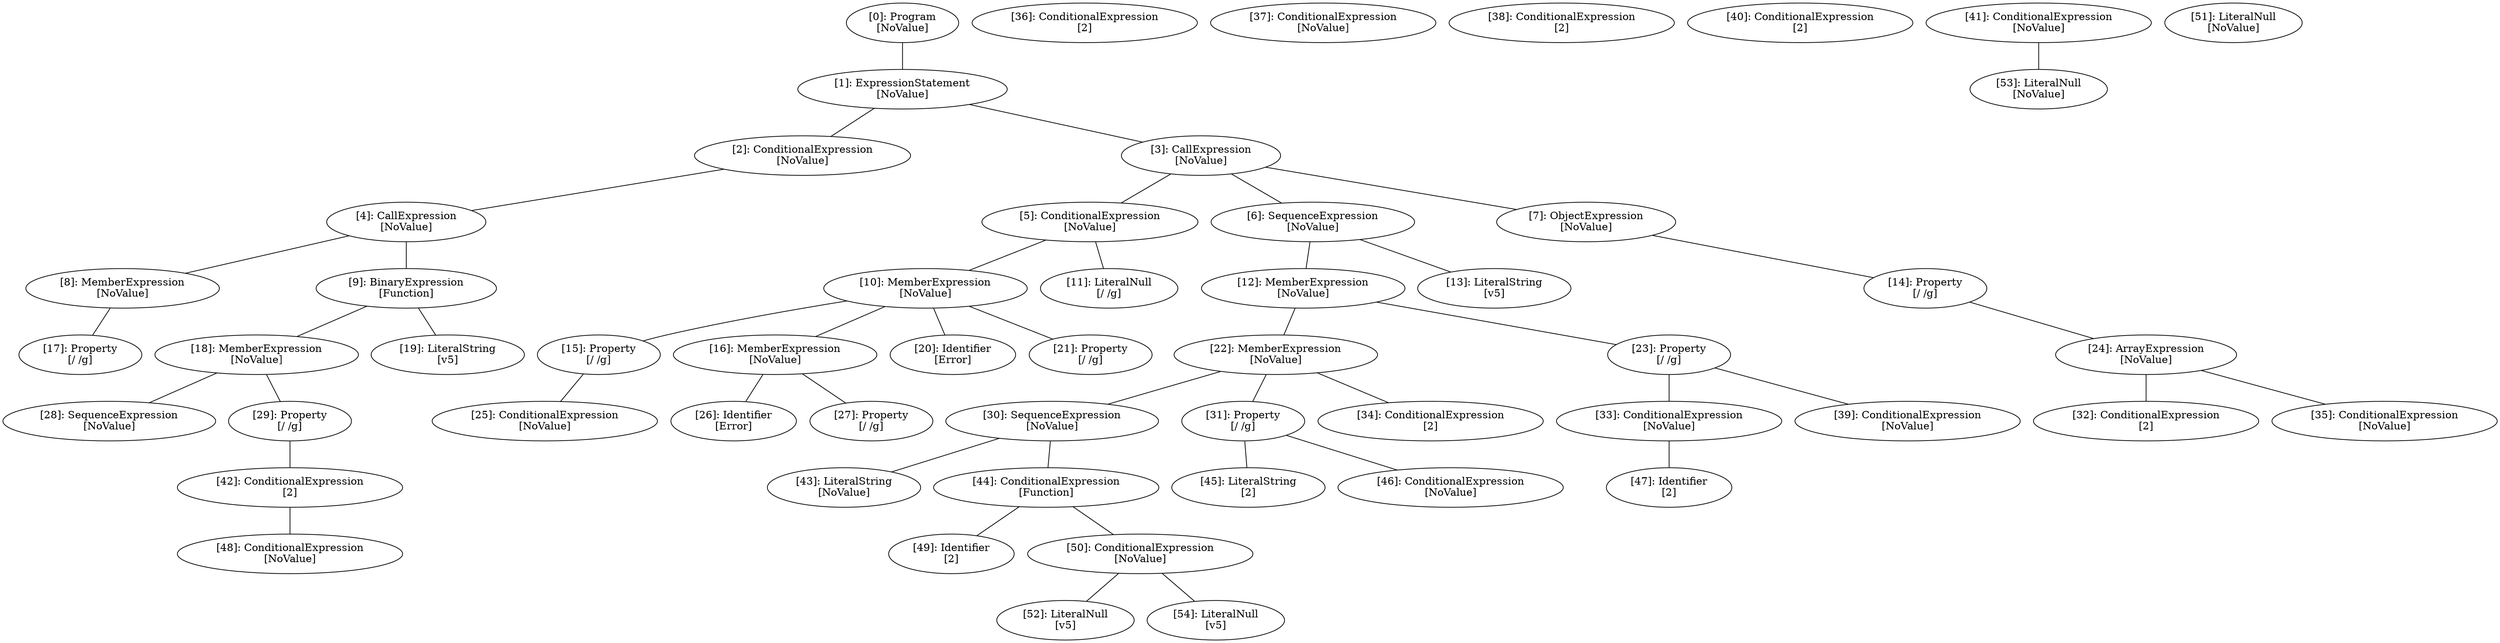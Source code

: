 // Result
graph {
	0 [label="[0]: Program
[NoValue]"]
	1 [label="[1]: ExpressionStatement
[NoValue]"]
	2 [label="[2]: ConditionalExpression
[NoValue]"]
	3 [label="[3]: CallExpression
[NoValue]"]
	4 [label="[4]: CallExpression
[NoValue]"]
	5 [label="[5]: ConditionalExpression
[NoValue]"]
	6 [label="[6]: SequenceExpression
[NoValue]"]
	7 [label="[7]: ObjectExpression
[NoValue]"]
	8 [label="[8]: MemberExpression
[NoValue]"]
	9 [label="[9]: BinaryExpression
[Function]"]
	10 [label="[10]: MemberExpression
[NoValue]"]
	11 [label="[11]: LiteralNull
[/ /g]"]
	12 [label="[12]: MemberExpression
[NoValue]"]
	13 [label="[13]: LiteralString
[v5]"]
	14 [label="[14]: Property
[/ /g]"]
	15 [label="[15]: Property
[/ /g]"]
	16 [label="[16]: MemberExpression
[NoValue]"]
	17 [label="[17]: Property
[/ /g]"]
	18 [label="[18]: MemberExpression
[NoValue]"]
	19 [label="[19]: LiteralString
[v5]"]
	20 [label="[20]: Identifier
[Error]"]
	21 [label="[21]: Property
[/ /g]"]
	22 [label="[22]: MemberExpression
[NoValue]"]
	23 [label="[23]: Property
[/ /g]"]
	24 [label="[24]: ArrayExpression
[NoValue]"]
	25 [label="[25]: ConditionalExpression
[NoValue]"]
	26 [label="[26]: Identifier
[Error]"]
	27 [label="[27]: Property
[/ /g]"]
	28 [label="[28]: SequenceExpression
[NoValue]"]
	29 [label="[29]: Property
[/ /g]"]
	30 [label="[30]: SequenceExpression
[NoValue]"]
	31 [label="[31]: Property
[/ /g]"]
	32 [label="[32]: ConditionalExpression
[2]"]
	33 [label="[33]: ConditionalExpression
[NoValue]"]
	34 [label="[34]: ConditionalExpression
[2]"]
	35 [label="[35]: ConditionalExpression
[NoValue]"]
	36 [label="[36]: ConditionalExpression
[2]"]
	37 [label="[37]: ConditionalExpression
[NoValue]"]
	38 [label="[38]: ConditionalExpression
[2]"]
	39 [label="[39]: ConditionalExpression
[NoValue]"]
	40 [label="[40]: ConditionalExpression
[2]"]
	41 [label="[41]: ConditionalExpression
[NoValue]"]
	42 [label="[42]: ConditionalExpression
[2]"]
	43 [label="[43]: LiteralString
[NoValue]"]
	44 [label="[44]: ConditionalExpression
[Function]"]
	45 [label="[45]: LiteralString
[2]"]
	46 [label="[46]: ConditionalExpression
[NoValue]"]
	47 [label="[47]: Identifier
[2]"]
	48 [label="[48]: ConditionalExpression
[NoValue]"]
	49 [label="[49]: Identifier
[2]"]
	50 [label="[50]: ConditionalExpression
[NoValue]"]
	51 [label="[51]: LiteralNull
[NoValue]"]
	52 [label="[52]: LiteralNull
[v5]"]
	53 [label="[53]: LiteralNull
[NoValue]"]
	54 [label="[54]: LiteralNull
[v5]"]
	0 -- 1
	1 -- 2
	1 -- 3
	2 -- 4
	3 -- 5
	3 -- 6
	3 -- 7
	4 -- 8
	4 -- 9
	5 -- 10
	5 -- 11
	6 -- 12
	6 -- 13
	7 -- 14
	8 -- 17
	9 -- 18
	9 -- 19
	10 -- 15
	10 -- 16
	10 -- 20
	10 -- 21
	12 -- 22
	12 -- 23
	14 -- 24
	15 -- 25
	16 -- 26
	16 -- 27
	18 -- 28
	18 -- 29
	22 -- 30
	22 -- 31
	22 -- 34
	23 -- 33
	23 -- 39
	24 -- 32
	24 -- 35
	29 -- 42
	30 -- 43
	30 -- 44
	31 -- 45
	31 -- 46
	33 -- 47
	41 -- 53
	42 -- 48
	44 -- 49
	44 -- 50
	50 -- 52
	50 -- 54
}
